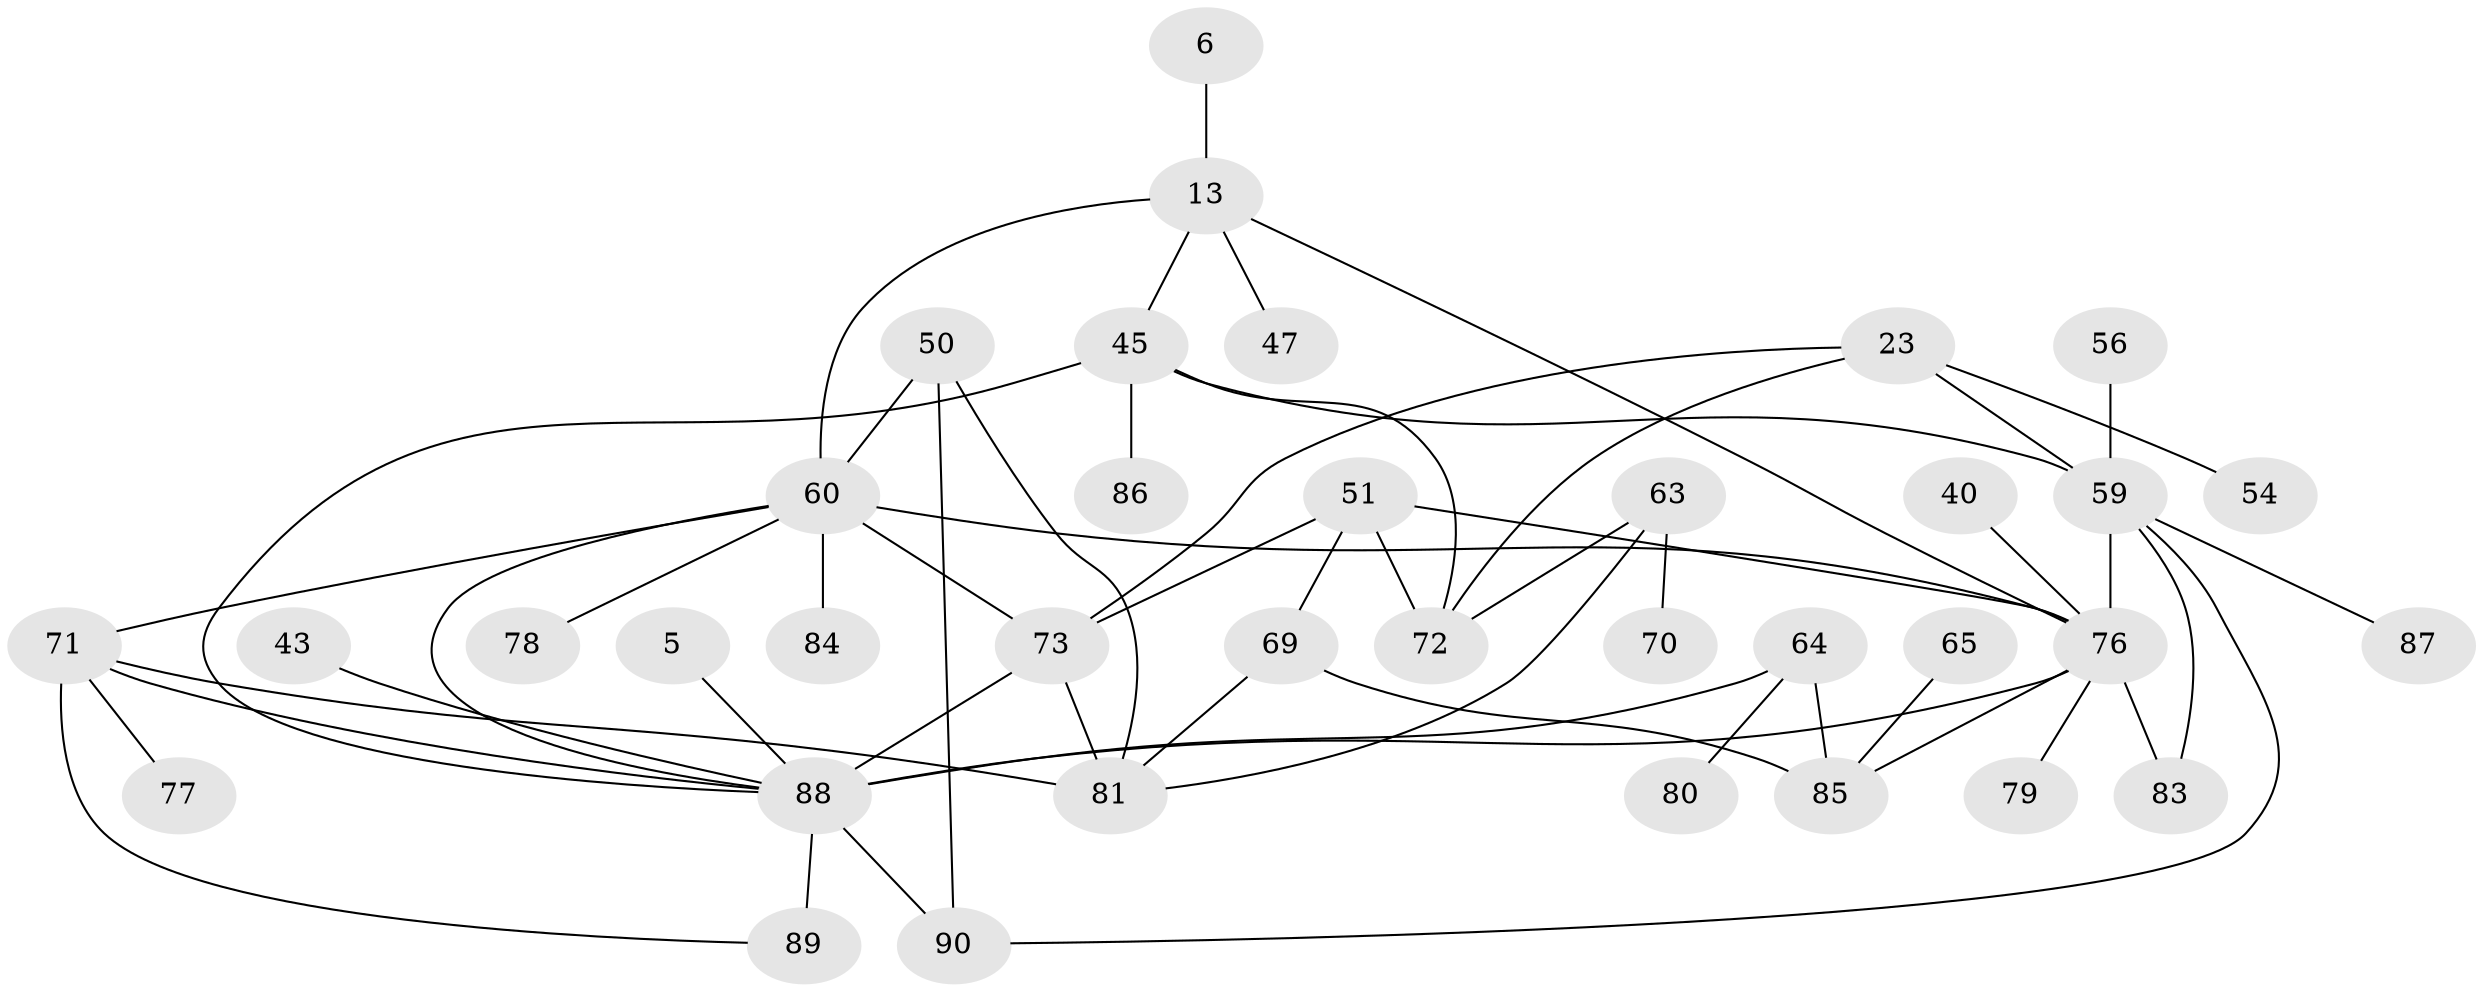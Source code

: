 // original degree distribution, {7: 0.022222222222222223, 5: 0.08888888888888889, 3: 0.26666666666666666, 9: 0.011111111111111112, 1: 0.18888888888888888, 6: 0.022222222222222223, 4: 0.15555555555555556, 2: 0.24444444444444444}
// Generated by graph-tools (version 1.1) at 2025/46/03/04/25 21:46:19]
// undirected, 36 vertices, 55 edges
graph export_dot {
graph [start="1"]
  node [color=gray90,style=filled];
  5;
  6;
  13 [super="+3+2"];
  23 [super="+14"];
  40;
  43;
  45 [super="+12+17"];
  47;
  50 [super="+28"];
  51;
  54;
  56;
  59 [super="+27+46"];
  60 [super="+48"];
  63 [super="+8"];
  64 [super="+35+49"];
  65;
  69;
  70;
  71 [super="+31+66"];
  72 [super="+7+68"];
  73 [super="+67+38"];
  76 [super="+39+52+62"];
  77;
  78;
  79;
  80;
  81 [super="+11"];
  83 [super="+75"];
  84;
  85 [super="+57"];
  86;
  87;
  88 [super="+15+36+58+74+82"];
  89 [super="+9"];
  90 [super="+55"];
  5 -- 88;
  6 -- 13;
  13 -- 47;
  13 -- 45 [weight=2];
  13 -- 76 [weight=2];
  13 -- 60;
  23 -- 72;
  23 -- 54;
  23 -- 59;
  23 -- 73 [weight=2];
  40 -- 76;
  43 -- 88;
  45 -- 86;
  45 -- 72;
  45 -- 88 [weight=4];
  45 -- 59 [weight=2];
  50 -- 60 [weight=2];
  50 -- 81;
  50 -- 90;
  51 -- 69;
  51 -- 76;
  51 -- 72 [weight=2];
  51 -- 73;
  56 -- 59;
  59 -- 83;
  59 -- 87;
  59 -- 76;
  59 -- 90;
  60 -- 88 [weight=2];
  60 -- 76 [weight=3];
  60 -- 73;
  60 -- 84;
  60 -- 71;
  60 -- 78;
  63 -- 70;
  63 -- 81;
  63 -- 72;
  64 -- 80;
  64 -- 88 [weight=3];
  64 -- 85 [weight=2];
  65 -- 85;
  69 -- 85;
  69 -- 81;
  71 -- 81 [weight=2];
  71 -- 89;
  71 -- 77;
  71 -- 88;
  73 -- 88 [weight=2];
  73 -- 81;
  76 -- 83 [weight=2];
  76 -- 88 [weight=5];
  76 -- 85;
  76 -- 79;
  88 -- 89 [weight=2];
  88 -- 90;
}
